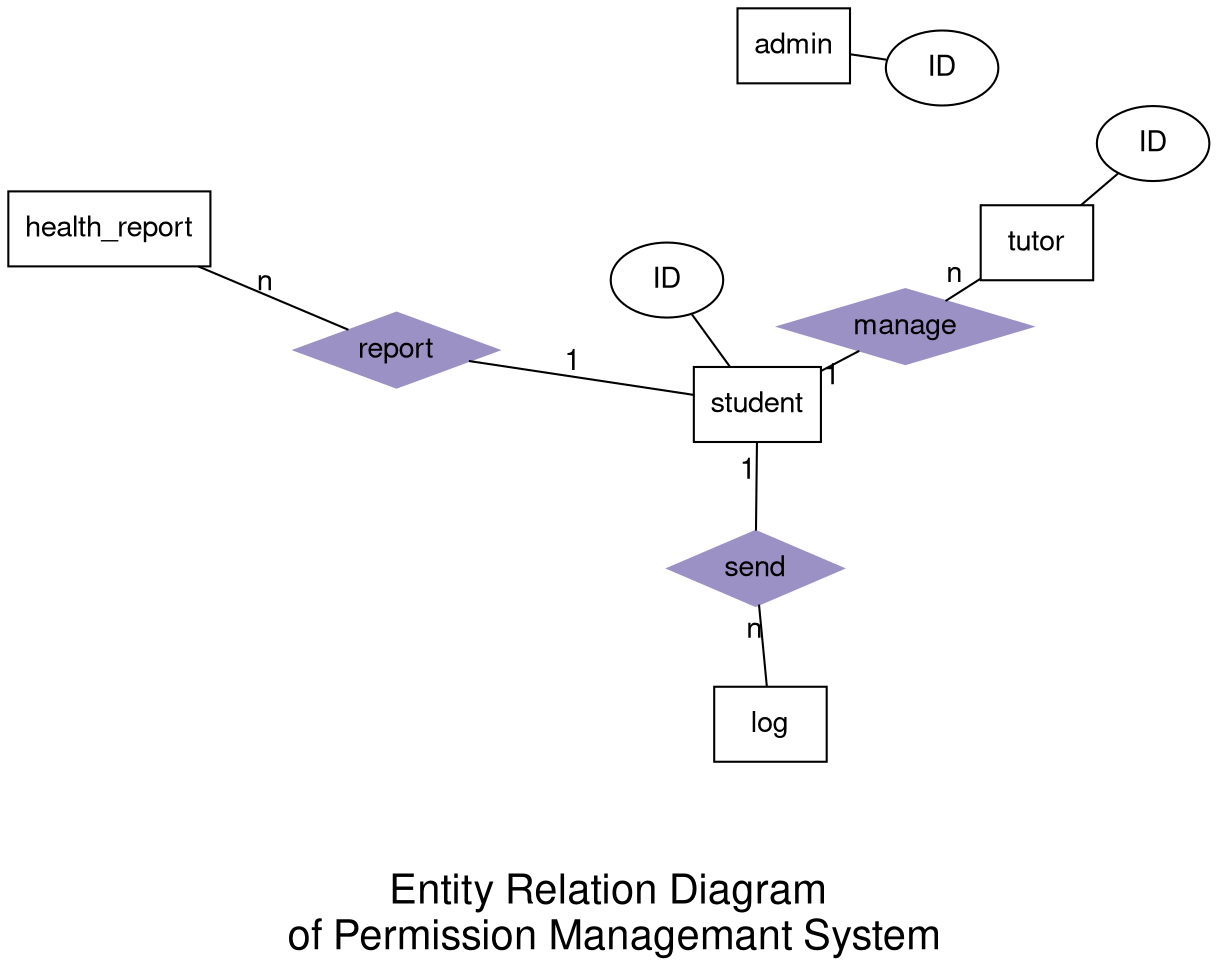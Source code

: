 graph ER {
	fontname="Helvetica,Arial,sans-serif"
	node [fontname="Helvetica,Arial,sans-serif"]
	edge [fontname="Helvetica,Arial,sans-serif"]
	layout=neato
	node [shape=box]; student; admin; tutor;log;health_report;
	node [shape=ellipse]; {node [label="ID"] ID_s; ID_a; ID_t;};
	node [shape=diamond,style=filled,color="#9b91c5"]; "report"; "manage"; "send";

	tutor -- "manage" [label="n",len=1.00];
	"manage" -- student [label="1",len=1.00];
	 
	student -- "send" [label="1",len=1.00];
	"send" -- log [label="n",len=1.00];
	student -- "report" [label="1",len=2.00];
	"report" -- health_report [label="n",len=2.00]; 
	student -- ID_s
	tutor -- ID_t
	admin -- ID_a

	label = "\n\nEntity Relation Diagram\n of Permission Managemant System";
	fontsize=20;
}